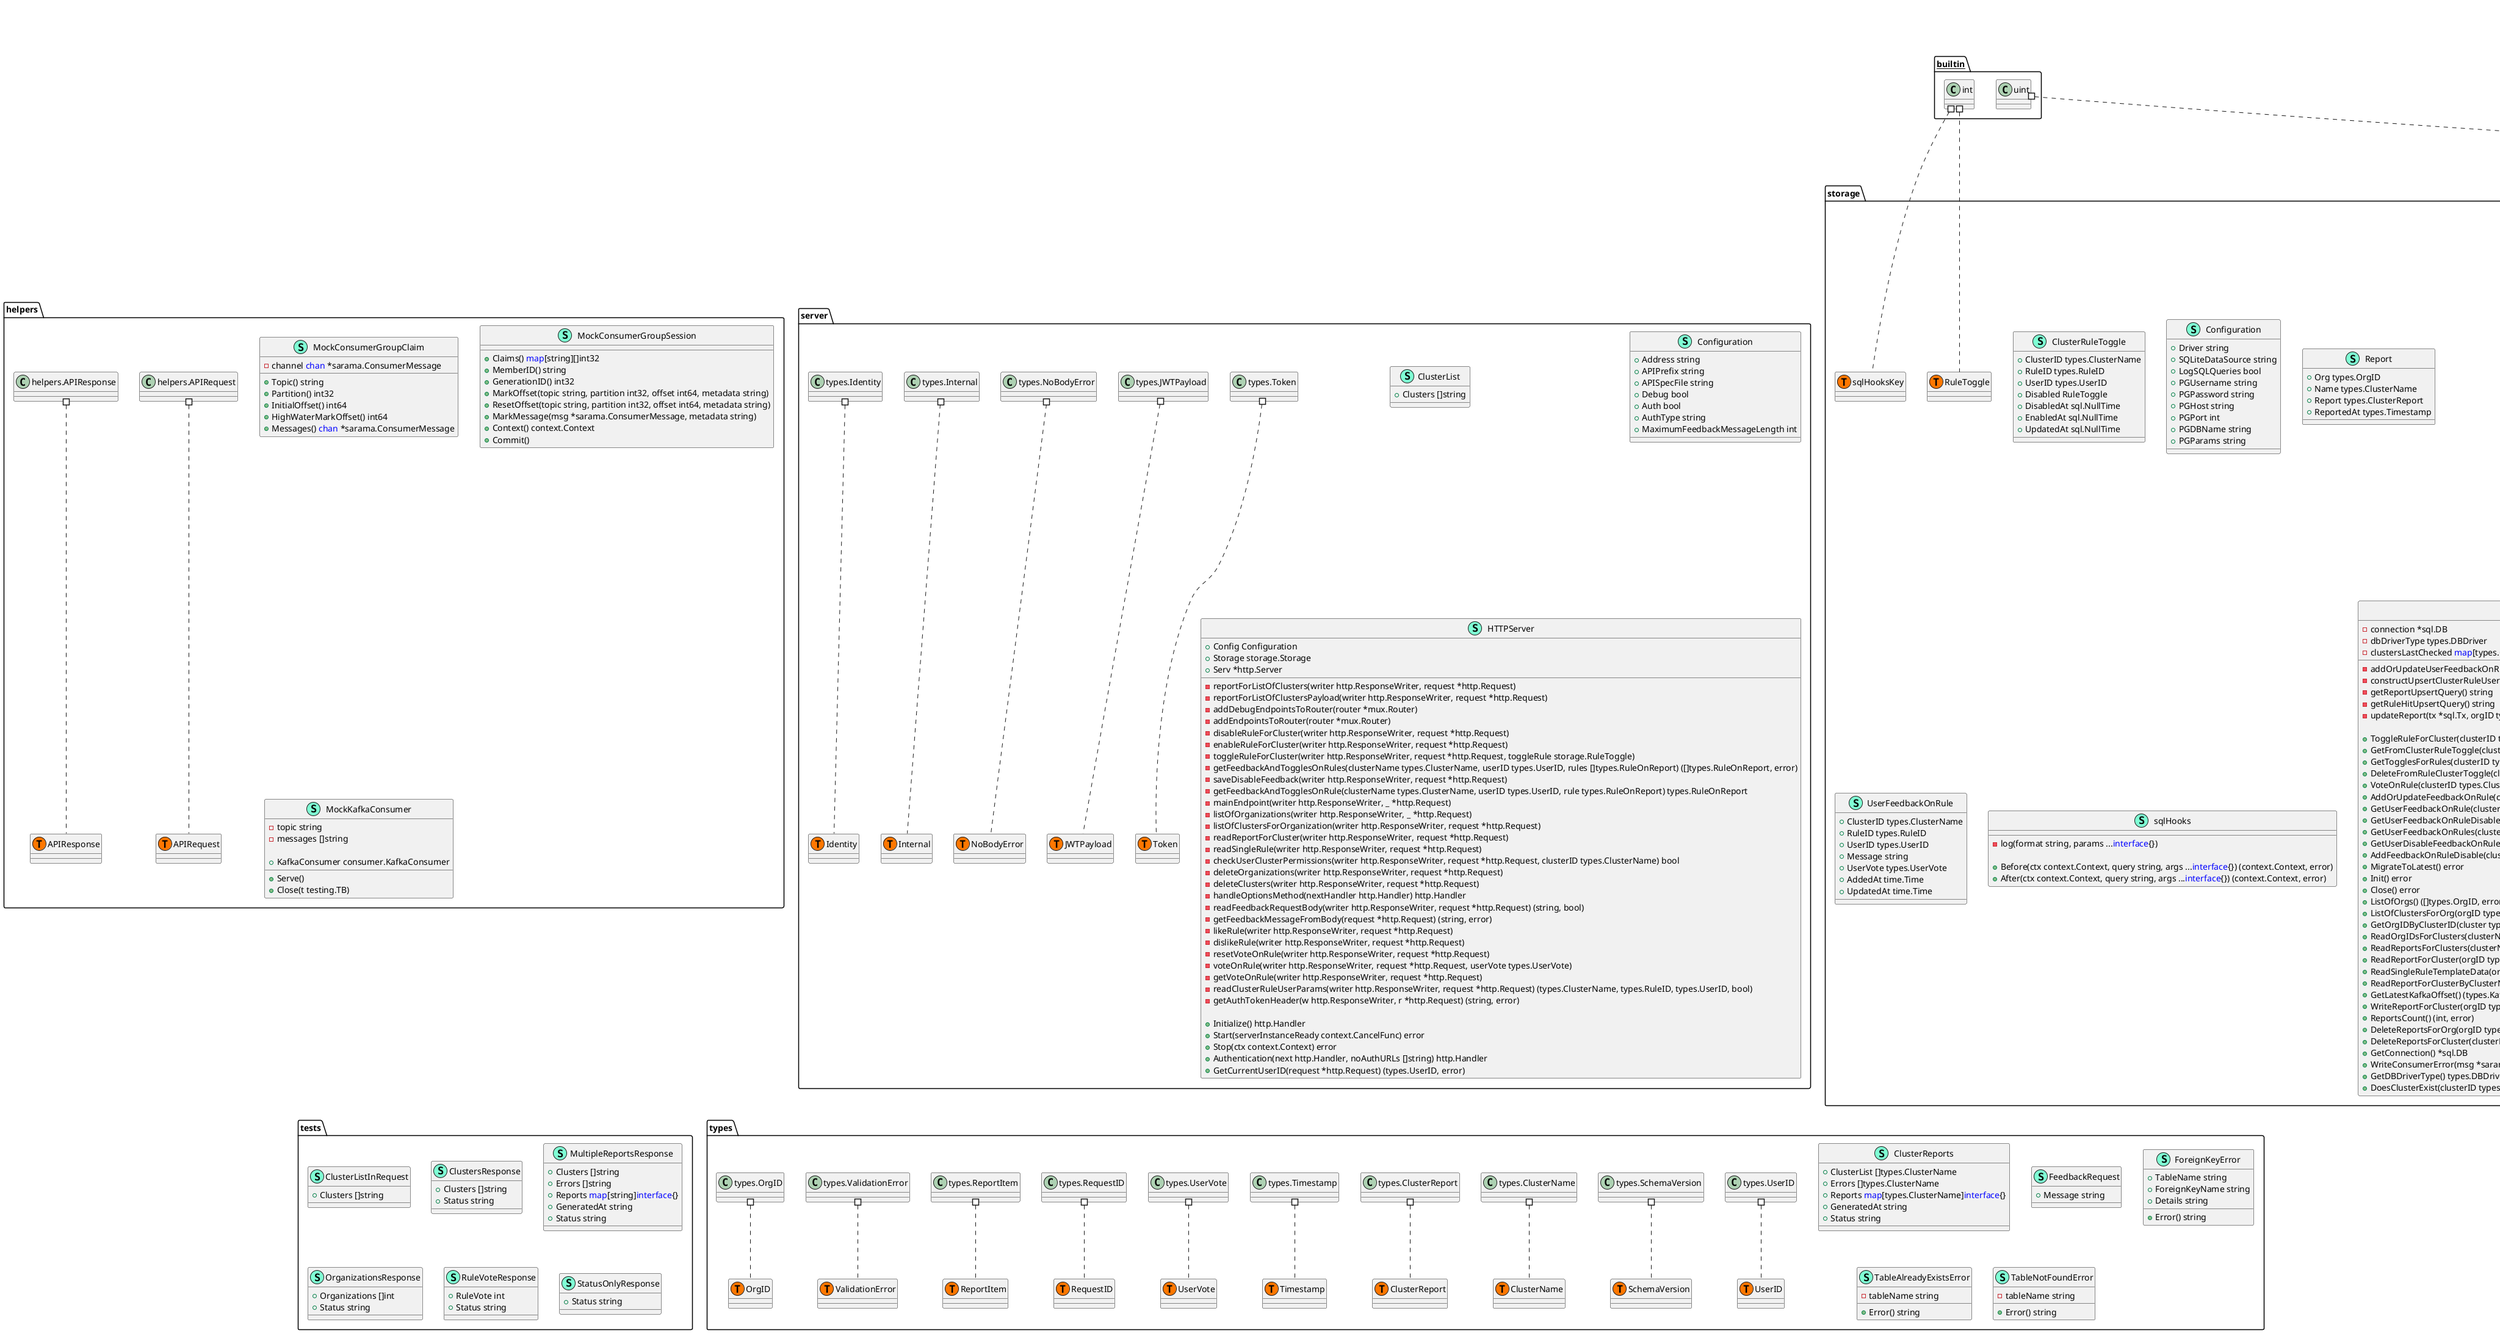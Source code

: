 @startuml
namespace broker {
    class Configuration << (S,Aquamarine) >> {
        + Address string
        + Topic string
        + Timeout time.Duration
        + PayloadTrackerTopic string
        + ServiceName string
        + Group string
        + Enabled bool
        + OrgAllowlist golang-set.Set
        + OrgAllowlistEnabled bool

    }
}


namespace conf {
    class ConfigStruct << (S,Aquamarine) >> {
        + Broker broker.Configuration
        + Server server.Configuration
        + Processing <font color=blue>struct</font>{string}
        + Storage storage.Configuration
        + Logging logger.LoggingConfiguration
        + CloudWatch logger.CloudWatchConfiguration
        + Metrics MetricsConfiguration

    }
    class MetricsConfiguration << (S,Aquamarine) >> {
        + Namespace string

    }
}


namespace consumer {
    interface Consumer  {
        + Serve() 
        + Close() error
        + ProcessMessage(msg *sarama.ConsumerMessage) (types.RequestID, error)

    }
    class KafkaConsumer << (S,Aquamarine) >> {
        - numberOfSuccessfullyConsumedMessages uint64
        - numberOfErrorsConsumingMessages uint64
        - ready <font color=blue>chan</font> bool
        - cancel context.CancelFunc
        - payloadTrackerProducer *producer.KafkaProducer

        + Configuration broker.Configuration
        + ConsumerGroup sarama.ConsumerGroup
        + Storage storage.Storage

        - updatePayloadTracker(requestID types.RequestID, timestamp time.Time, status string) 

        + Serve() 
        + Setup( sarama.ConsumerGroupSession) error
        + Cleanup( sarama.ConsumerGroupSession) error
        + ConsumeClaim(session sarama.ConsumerGroupSession, claim sarama.ConsumerGroupClaim) error
        + Close() error
        + GetNumberOfSuccessfullyConsumedMessages() uint64
        + GetNumberOfErrorsConsumingMessages() uint64
        + HandleMessage(msg *sarama.ConsumerMessage) 
        + ProcessMessage(msg *sarama.ConsumerMessage) (types.RequestID, error)

    }
    class consumer.Report << (T, #FF7700) >>  {
    }
    class incomingMessage << (S,Aquamarine) >> {
        + Organization *types.OrgID
        + ClusterName *types.ClusterName
        + Report *Report
        + LastChecked string
        + Version types.SchemaVersion
        + RequestID types.RequestID
        + ParsedHits []types.ReportItem

    }
    class "<font color=blue>map</font>[string]*json.RawMessage" as fontcolorbluemapfontstringjsonRawMessage {
        'This class was created so that we can correctly have an alias pointing to this name. Since it contains dots that can break namespaces
    }
}

"consumer.Consumer" <|-- "consumer.KafkaConsumer"
"producer.Producer" <|-- "consumer.KafkaConsumer"

namespace helpers {
    class MockConsumerGroupClaim << (S,Aquamarine) >> {
        - channel <font color=blue>chan</font> *sarama.ConsumerMessage

        + Topic() string
        + Partition() int32
        + InitialOffset() int64
        + HighWaterMarkOffset() int64
        + Messages() <font color=blue>chan</font> *sarama.ConsumerMessage

    }
    class MockConsumerGroupSession << (S,Aquamarine) >> {
        + Claims() <font color=blue>map</font>[string][]int32
        + MemberID() string
        + GenerationID() int32
        + MarkOffset(topic string, partition int32, offset int64, metadata string) 
        + ResetOffset(topic string, partition int32, offset int64, metadata string) 
        + MarkMessage(msg *sarama.ConsumerMessage, metadata string) 
        + Context() context.Context
        + Commit() 

    }
    class MockKafkaConsumer << (S,Aquamarine) >> {
        - topic string
        - messages []string

        + KafkaConsumer consumer.KafkaConsumer

        + Serve() 
        + Close(t testing.TB) 

    }
    class helpers.APIRequest << (T, #FF7700) >>  {
    }
    class helpers.APIResponse << (T, #FF7700) >>  {
    }
    class "helpers.APIRequest" as helpersAPIRequest {
        'This class was created so that we can correctly have an alias pointing to this name. Since it contains dots that can break namespaces
    }
    class "helpers.APIResponse" as helpersAPIResponse {
        'This class was created so that we can correctly have an alias pointing to this name. Since it contains dots that can break namespaces
    }
}


namespace migration {
    class Migration << (S,Aquamarine) >> {
        + StepUp Step
        + StepDown Step

    }
    class migration.Step << (T, #FF7700) >>  {
    }
    class migration.Version << (T, #FF7700) >>  {
    }
    class "<font color=blue>func</font>(*sql.Tx, types.DBDriver) error" as fontcolorbluefuncfontsqlTxtypesDBDrivererror {
        'This class was created so that we can correctly have an alias pointing to this name. Since it contains dots that can break namespaces
    }
}


namespace producer {
    class KafkaProducer << (S,Aquamarine) >> {
        + Configuration broker.Configuration
        + Producer sarama.SyncProducer

        - produceMessage(trackerMsg PayloadTrackerMessage) (int32, int64, error)

        + TrackPayload(reqID types.RequestID, timestamp time.Time, status string) error
        + Close() error

    }
    class PayloadTrackerMessage << (S,Aquamarine) >> {
        + Service string
        + RequestID string
        + Status string
        + Date string

    }
    interface Producer  {
        + Close() error

    }
}

"producer.Producer" <|-- "producer.KafkaProducer"

namespace server {
    class ClusterList << (S,Aquamarine) >> {
        + Clusters []string

    }
    class Configuration << (S,Aquamarine) >> {
        + Address string
        + APIPrefix string
        + APISpecFile string
        + Debug bool
        + Auth bool
        + AuthType string
        + MaximumFeedbackMessageLength int

    }
    class HTTPServer << (S,Aquamarine) >> {
        + Config Configuration
        + Storage storage.Storage
        + Serv *http.Server

        - reportForListOfClusters(writer http.ResponseWriter, request *http.Request) 
        - reportForListOfClustersPayload(writer http.ResponseWriter, request *http.Request) 
        - addDebugEndpointsToRouter(router *mux.Router) 
        - addEndpointsToRouter(router *mux.Router) 
        - disableRuleForCluster(writer http.ResponseWriter, request *http.Request) 
        - enableRuleForCluster(writer http.ResponseWriter, request *http.Request) 
        - toggleRuleForCluster(writer http.ResponseWriter, request *http.Request, toggleRule storage.RuleToggle) 
        - getFeedbackAndTogglesOnRules(clusterName types.ClusterName, userID types.UserID, rules []types.RuleOnReport) ([]types.RuleOnReport, error)
        - saveDisableFeedback(writer http.ResponseWriter, request *http.Request) 
        - getFeedbackAndTogglesOnRule(clusterName types.ClusterName, userID types.UserID, rule types.RuleOnReport) types.RuleOnReport
        - mainEndpoint(writer http.ResponseWriter, _ *http.Request) 
        - listOfOrganizations(writer http.ResponseWriter, _ *http.Request) 
        - listOfClustersForOrganization(writer http.ResponseWriter, request *http.Request) 
        - readReportForCluster(writer http.ResponseWriter, request *http.Request) 
        - readSingleRule(writer http.ResponseWriter, request *http.Request) 
        - checkUserClusterPermissions(writer http.ResponseWriter, request *http.Request, clusterID types.ClusterName) bool
        - deleteOrganizations(writer http.ResponseWriter, request *http.Request) 
        - deleteClusters(writer http.ResponseWriter, request *http.Request) 
        - handleOptionsMethod(nextHandler http.Handler) http.Handler
        - readFeedbackRequestBody(writer http.ResponseWriter, request *http.Request) (string, bool)
        - getFeedbackMessageFromBody(request *http.Request) (string, error)
        - likeRule(writer http.ResponseWriter, request *http.Request) 
        - dislikeRule(writer http.ResponseWriter, request *http.Request) 
        - resetVoteOnRule(writer http.ResponseWriter, request *http.Request) 
        - voteOnRule(writer http.ResponseWriter, request *http.Request, userVote types.UserVote) 
        - getVoteOnRule(writer http.ResponseWriter, request *http.Request) 
        - readClusterRuleUserParams(writer http.ResponseWriter, request *http.Request) (types.ClusterName, types.RuleID, types.UserID, bool)
        - getAuthTokenHeader(w http.ResponseWriter, r *http.Request) (string, error)

        + Initialize() http.Handler
        + Start(serverInstanceReady context.CancelFunc) error
        + Stop(ctx context.Context) error
        + Authentication(next http.Handler, noAuthURLs []string) http.Handler
        + GetCurrentUserID(request *http.Request) (types.UserID, error)

    }
    class server.Identity << (T, #FF7700) >>  {
    }
    class server.Internal << (T, #FF7700) >>  {
    }
    class server.JWTPayload << (T, #FF7700) >>  {
    }
    class server.NoBodyError << (T, #FF7700) >>  {
    }
    class server.Token << (T, #FF7700) >>  {
    }
    class "types.Token" as typesToken {
        'This class was created so that we can correctly have an alias pointing to this name. Since it contains dots that can break namespaces
    }
    class "types.JWTPayload" as typesJWTPayload {
        'This class was created so that we can correctly have an alias pointing to this name. Since it contains dots that can break namespaces
    }
    class "types.NoBodyError" as typesNoBodyError {
        'This class was created so that we can correctly have an alias pointing to this name. Since it contains dots that can break namespaces
    }
    class "types.Internal" as typesInternal {
        'This class was created so that we can correctly have an alias pointing to this name. Since it contains dots that can break namespaces
    }
    class "types.Identity" as typesIdentity {
        'This class was created so that we can correctly have an alias pointing to this name. Since it contains dots that can break namespaces
    }
}


namespace storage {
    class ClusterRuleToggle << (S,Aquamarine) >> {
        + ClusterID types.ClusterName
        + RuleID types.RuleID
        + UserID types.UserID
        + Disabled RuleToggle
        + DisabledAt sql.NullTime
        + EnabledAt sql.NullTime
        + UpdatedAt sql.NullTime

    }
    class Configuration << (S,Aquamarine) >> {
        + Driver string
        + SQLiteDataSource string
        + LogSQLQueries bool
        + PGUsername string
        + PGPassword string
        + PGHost string
        + PGPort int
        + PGDBName string
        + PGParams string

    }
    class DBStorage << (S,Aquamarine) >> {
        - connection *sql.DB
        - dbDriverType types.DBDriver
        - clustersLastChecked <font color=blue>map</font>[types.ClusterName]time.Time

        - addOrUpdateUserFeedbackOnRuleForCluster(clusterID types.ClusterName, ruleID types.RuleID, userID types.UserID, userVotePtr *types.UserVote, messagePtr *string) error
        - constructUpsertClusterRuleUserFeedback(updateVote bool, updateMessage bool) (string, error)
        - getReportUpsertQuery() string
        - getRuleHitUpsertQuery() string
        - updateReport(tx *sql.Tx, orgID types.OrgID, clusterName types.ClusterName, report types.ClusterReport, rules []types.ReportItem, lastCheckedTime time.Time, kafkaOffset types.KafkaOffset) error

        + ToggleRuleForCluster(clusterID types.ClusterName, ruleID types.RuleID, userID types.UserID, ruleToggle RuleToggle) error
        + GetFromClusterRuleToggle(clusterID types.ClusterName, ruleID types.RuleID, userID types.UserID) (*ClusterRuleToggle, error)
        + GetTogglesForRules(clusterID types.ClusterName, rulesReport []types.RuleOnReport, userID types.UserID) (<font color=blue>map</font>[types.RuleID]bool, error)
        + DeleteFromRuleClusterToggle(clusterID types.ClusterName, ruleID types.RuleID, userID types.UserID) error
        + VoteOnRule(clusterID types.ClusterName, ruleID types.RuleID, userID types.UserID, userVote types.UserVote, voteMessage string) error
        + AddOrUpdateFeedbackOnRule(clusterID types.ClusterName, ruleID types.RuleID, userID types.UserID, message string) error
        + GetUserFeedbackOnRule(clusterID types.ClusterName, ruleID types.RuleID, userID types.UserID) (*UserFeedbackOnRule, error)
        + GetUserFeedbackOnRuleDisable(clusterID types.ClusterName, ruleID types.RuleID, userID types.UserID) (*UserFeedbackOnRule, error)
        + GetUserFeedbackOnRules(clusterID types.ClusterName, rulesReport []types.RuleOnReport, userID types.UserID) (<font color=blue>map</font>[types.RuleID]types.UserVote, error)
        + GetUserDisableFeedbackOnRules(clusterID types.ClusterName, rulesReport []types.RuleOnReport, userID types.UserID) (<font color=blue>map</font>[types.RuleID]UserFeedbackOnRule, error)
        + AddFeedbackOnRuleDisable(clusterID types.ClusterName, ruleID types.RuleID, userID types.UserID, message string) error
        + MigrateToLatest() error
        + Init() error
        + Close() error
        + ListOfOrgs() ([]types.OrgID, error)
        + ListOfClustersForOrg(orgID types.OrgID) ([]types.ClusterName, error)
        + GetOrgIDByClusterID(cluster types.ClusterName) (types.OrgID, error)
        + ReadOrgIDsForClusters(clusterNames []types.ClusterName) ([]types.OrgID, error)
        + ReadReportsForClusters(clusterNames []types.ClusterName) (<font color=blue>map</font>[types.ClusterName]types.ClusterReport, error)
        + ReadReportForCluster(orgID types.OrgID, clusterName types.ClusterName) ([]types.RuleOnReport, types.Timestamp, error)
        + ReadSingleRuleTemplateData(orgID types.OrgID, clusterName types.ClusterName, ruleID types.RuleID, errorKey types.ErrorKey) (<font color=blue>interface</font>{}, error)
        + ReadReportForClusterByClusterName(clusterName types.ClusterName) ([]types.RuleOnReport, types.Timestamp, error)
        + GetLatestKafkaOffset() (types.KafkaOffset, error)
        + WriteReportForCluster(orgID types.OrgID, clusterName types.ClusterName, report types.ClusterReport, rules []types.ReportItem, lastCheckedTime time.Time, kafkaOffset types.KafkaOffset) error
        + ReportsCount() (int, error)
        + DeleteReportsForOrg(orgID types.OrgID) error
        + DeleteReportsForCluster(clusterName types.ClusterName) error
        + GetConnection() *sql.DB
        + WriteConsumerError(msg *sarama.ConsumerMessage, consumerErr error) error
        + GetDBDriverType() types.DBDriver
        + DoesClusterExist(clusterID types.ClusterName) (bool, error)

    }
    class NoopStorage << (S,Aquamarine) >> {
        + Init() error
        + Close() error
        + ListOfOrgs() ([]types.OrgID, error)
        + ListOfClustersForOrg( types.OrgID) ([]types.ClusterName, error)
        + ReadReportForCluster( types.OrgID,  types.ClusterName) ([]types.RuleOnReport, types.Timestamp, error)
        + ReadSingleRuleTemplateData( types.OrgID,  types.ClusterName,  types.RuleID,  types.ErrorKey) (<font color=blue>interface</font>{}, error)
        + ReadReportForClusterByClusterName( types.ClusterName) ([]types.RuleOnReport, types.Timestamp, error)
        + GetLatestKafkaOffset() (types.KafkaOffset, error)
        + WriteReportForCluster( types.OrgID,  types.ClusterName,  types.ClusterReport,  []types.ReportItem,  time.Time,  types.KafkaOffset) error
        + ReportsCount() (int, error)
        + VoteOnRule( types.ClusterName,  types.RuleID,  types.UserID,  types.UserVote,  string) error
        + AddOrUpdateFeedbackOnRule( types.ClusterName,  types.RuleID,  types.UserID,  string) error
        + AddFeedbackOnRuleDisable( types.ClusterName,  types.RuleID,  types.UserID,  string) error
        + GetUserFeedbackOnRuleDisable( types.ClusterName,  types.RuleID,  types.UserID) (*UserFeedbackOnRule, error)
        + GetUserFeedbackOnRule( types.ClusterName,  types.RuleID,  types.UserID) (*UserFeedbackOnRule, error)
        + DeleteReportsForOrg( types.OrgID) error
        + DeleteReportsForCluster( types.ClusterName) error
        + LoadRuleContent( content.RuleContentDirectory) error
        + GetRuleByID( types.RuleID) (*types.Rule, error)
        + GetOrgIDByClusterID( types.ClusterName) (types.OrgID, error)
        + CreateRule( types.Rule) error
        + DeleteRule( types.RuleID) error
        + CreateRuleErrorKey( types.RuleErrorKey) error
        + DeleteRuleErrorKey( types.RuleID,  types.ErrorKey) error
        + WriteConsumerError( *sarama.ConsumerMessage,  error) error
        + ToggleRuleForCluster( types.ClusterName,  types.RuleID,  types.UserID,  RuleToggle) error
        + DeleteFromRuleClusterToggle( types.ClusterName,  types.RuleID,  types.UserID) error
        + GetFromClusterRuleToggle( types.ClusterName,  types.RuleID,  types.UserID) (*ClusterRuleToggle, error)
        + GetTogglesForRules( types.ClusterName,  []types.RuleOnReport,  types.UserID) (<font color=blue>map</font>[types.RuleID]bool, error)
        + GetUserFeedbackOnRules( types.ClusterName,  []types.RuleOnReport,  types.UserID) (<font color=blue>map</font>[types.RuleID]types.UserVote, error)
        + GetRuleWithContent( types.RuleID,  types.ErrorKey) (*types.RuleWithContent, error)
        + GetUserDisableFeedbackOnRules( types.ClusterName,  []types.RuleOnReport,  types.UserID) (<font color=blue>map</font>[types.RuleID]UserFeedbackOnRule, error)
        + DoesClusterExist( types.ClusterName) (bool, error)
        + ReadOrgIDsForClusters(clusterNames []types.ClusterName) ([]types.OrgID, error)
        + ReadReportsForClusters(clusterNames []types.ClusterName) (<font color=blue>map</font>[types.ClusterName]types.ClusterReport, error)

    }
    class Report << (S,Aquamarine) >> {
        + Org types.OrgID
        + Name types.ClusterName
        + Report types.ClusterReport
        + ReportedAt types.Timestamp

    }
    interface Storage  {
        + Init() error
        + Close() error
        + ListOfOrgs() ([]types.OrgID, error)
        + ListOfClustersForOrg(orgID types.OrgID) ([]types.ClusterName, error)
        + ReadReportForCluster(orgID types.OrgID, clusterName types.ClusterName) ([]types.RuleOnReport, types.Timestamp, error)
        + ReadReportsForClusters(clusterNames []types.ClusterName) (<font color=blue>map</font>[types.ClusterName]types.ClusterReport, error)
        + ReadOrgIDsForClusters(clusterNames []types.ClusterName) ([]types.OrgID, error)
        + ReadSingleRuleTemplateData(orgID types.OrgID, clusterName types.ClusterName, ruleID types.RuleID, errorKey types.ErrorKey) (<font color=blue>interface</font>{}, error)
        + ReadReportForClusterByClusterName(clusterName types.ClusterName) ([]types.RuleOnReport, types.Timestamp, error)
        + GetLatestKafkaOffset() (types.KafkaOffset, error)
        + WriteReportForCluster(orgID types.OrgID, clusterName types.ClusterName, report types.ClusterReport, rules []types.ReportItem, collectedAtTime time.Time, kafkaOffset types.KafkaOffset) error
        + ReportsCount() (int, error)
        + VoteOnRule(clusterID types.ClusterName, ruleID types.RuleID, userID types.UserID, userVote types.UserVote, voteMessage string) error
        + AddOrUpdateFeedbackOnRule(clusterID types.ClusterName, ruleID types.RuleID, userID types.UserID, message string) error
        + AddFeedbackOnRuleDisable(clusterID types.ClusterName, ruleID types.RuleID, userID types.UserID, message string) error
        + GetUserFeedbackOnRule(clusterID types.ClusterName, ruleID types.RuleID, userID types.UserID) (*UserFeedbackOnRule, error)
        + GetUserFeedbackOnRuleDisable(clusterID types.ClusterName, ruleID types.RuleID, userID types.UserID) (*UserFeedbackOnRule, error)
        + DeleteReportsForOrg(orgID types.OrgID) error
        + DeleteReportsForCluster(clusterName types.ClusterName) error
        + ToggleRuleForCluster(clusterID types.ClusterName, ruleID types.RuleID, userID types.UserID, ruleToggle RuleToggle) error
        + GetFromClusterRuleToggle( types.ClusterName,  types.RuleID,  types.UserID) (*ClusterRuleToggle, error)
        + GetTogglesForRules( types.ClusterName,  []types.RuleOnReport,  types.UserID) (<font color=blue>map</font>[types.RuleID]bool, error)
        + DeleteFromRuleClusterToggle(clusterID types.ClusterName, ruleID types.RuleID, userID types.UserID) error
        + GetOrgIDByClusterID(cluster types.ClusterName) (types.OrgID, error)
        + WriteConsumerError(msg *sarama.ConsumerMessage, consumerErr error) error
        + GetUserFeedbackOnRules(clusterID types.ClusterName, rulesReport []types.RuleOnReport, userID types.UserID) (<font color=blue>map</font>[types.RuleID]types.UserVote, error)
        + GetUserDisableFeedbackOnRules(clusterID types.ClusterName, rulesReport []types.RuleOnReport, userID types.UserID) (<font color=blue>map</font>[types.RuleID]UserFeedbackOnRule, error)
        + DoesClusterExist(clusterID types.ClusterName) (bool, error)

    }
    class UserFeedbackOnRule << (S,Aquamarine) >> {
        + ClusterID types.ClusterName
        + RuleID types.RuleID
        + UserID types.UserID
        + Message string
        + UserVote types.UserVote
        + AddedAt time.Time
        + UpdatedAt time.Time

    }
    class sqlHooks << (S,Aquamarine) >> {
        - log(format string, params ...<font color=blue>interface</font>{}) 

        + Before(ctx context.Context, query string, args ...<font color=blue>interface</font>{}) (context.Context, error)
        + After(ctx context.Context, query string, args ...<font color=blue>interface</font>{}) (context.Context, error)

    }
    class storage.RuleToggle << (T, #FF7700) >>  {
    }
    class storage.sqlHooksKey << (T, #FF7700) >>  {
    }
}

"producer.Producer" <|-- "storage.DBStorage"
"storage.Storage" <|-- "storage.DBStorage"
"producer.Producer" <|-- "storage.NoopStorage"
"storage.Storage" <|-- "storage.NoopStorage"

namespace tests {
    class ClusterListInRequest << (S,Aquamarine) >> {
        + Clusters []string

    }
    class ClustersResponse << (S,Aquamarine) >> {
        + Clusters []string
        + Status string

    }
    class MultipleReportsResponse << (S,Aquamarine) >> {
        + Clusters []string
        + Errors []string
        + Reports <font color=blue>map</font>[string]<font color=blue>interface</font>{}
        + GeneratedAt string
        + Status string

    }
    class OrganizationsResponse << (S,Aquamarine) >> {
        + Organizations []int
        + Status string

    }
    class RuleVoteResponse << (S,Aquamarine) >> {
        + RuleVote int
        + Status string

    }
    class StatusOnlyResponse << (S,Aquamarine) >> {
        + Status string

    }
}


namespace types {
    class ClusterReports << (S,Aquamarine) >> {
        + ClusterList []types.ClusterName
        + Errors []types.ClusterName
        + Reports <font color=blue>map</font>[types.ClusterName]<font color=blue>interface</font>{}
        + GeneratedAt string
        + Status string

    }
    class FeedbackRequest << (S,Aquamarine) >> {
        + Message string

    }
    class ForeignKeyError << (S,Aquamarine) >> {
        + TableName string
        + ForeignKeyName string
        + Details string

        + Error() string

    }
    class TableAlreadyExistsError << (S,Aquamarine) >> {
        - tableName string

        + Error() string

    }
    class TableNotFoundError << (S,Aquamarine) >> {
        - tableName string

        + Error() string

    }
    class types.ClusterName << (T, #FF7700) >>  {
    }
    class types.ClusterReport << (T, #FF7700) >>  {
    }
    class types.OrgID << (T, #FF7700) >>  {
    }
    class types.ReportItem << (T, #FF7700) >>  {
    }
    class types.RequestID << (T, #FF7700) >>  {
    }
    class types.SchemaVersion << (T, #FF7700) >>  {
    }
    class types.Timestamp << (T, #FF7700) >>  {
    }
    class types.UserID << (T, #FF7700) >>  {
    }
    class types.UserVote << (T, #FF7700) >>  {
    }
    class types.ValidationError << (T, #FF7700) >>  {
    }
    class "types.UserID" as typesUserID {
        'This class was created so that we can correctly have an alias pointing to this name. Since it contains dots that can break namespaces
    }
    class "types.SchemaVersion" as typesSchemaVersion {
        'This class was created so that we can correctly have an alias pointing to this name. Since it contains dots that can break namespaces
    }
    class "types.ClusterName" as typesClusterName {
        'This class was created so that we can correctly have an alias pointing to this name. Since it contains dots that can break namespaces
    }
    class "types.ClusterReport" as typesClusterReport {
        'This class was created so that we can correctly have an alias pointing to this name. Since it contains dots that can break namespaces
    }
    class "types.Timestamp" as typesTimestamp {
        'This class was created so that we can correctly have an alias pointing to this name. Since it contains dots that can break namespaces
    }
    class "types.UserVote" as typesUserVote {
        'This class was created so that we can correctly have an alias pointing to this name. Since it contains dots that can break namespaces
    }
    class "types.RequestID" as typesRequestID {
        'This class was created so that we can correctly have an alias pointing to this name. Since it contains dots that can break namespaces
    }
    class "types.ReportItem" as typesReportItem {
        'This class was created so that we can correctly have an alias pointing to this name. Since it contains dots that can break namespaces
    }
    class "types.ValidationError" as typesValidationError {
        'This class was created so that we can correctly have an alias pointing to this name. Since it contains dots that can break namespaces
    }
    class "types.OrgID" as typesOrgID {
        'This class was created so that we can correctly have an alias pointing to this name. Since it contains dots that can break namespaces
    }
}


"__builtin__.int" #.. "storage.RuleToggle"
"__builtin__.int" #.. "storage.sqlHooksKey"
"__builtin__.uint" #.. "migration.Version"
"consumer.fontcolorbluemapfontstringjsonRawMessage" #.. "consumer.Report"
"helpers.helpersAPIRequest" #.. "helpers.APIRequest"
"helpers.helpersAPIResponse" #.. "helpers.APIResponse"
"migration.fontcolorbluefuncfontsqlTxtypesDBDrivererror" #.. "migration.Step"
"server.typesIdentity" #.. "server.Identity"
"server.typesInternal" #.. "server.Internal"
"server.typesJWTPayload" #.. "server.JWTPayload"
"server.typesNoBodyError" #.. "server.NoBodyError"
"server.typesToken" #.. "server.Token"
"types.typesClusterName" #.. "types.ClusterName"
"types.typesClusterReport" #.. "types.ClusterReport"
"types.typesOrgID" #.. "types.OrgID"
"types.typesReportItem" #.. "types.ReportItem"
"types.typesRequestID" #.. "types.RequestID"
"types.typesSchemaVersion" #.. "types.SchemaVersion"
"types.typesTimestamp" #.. "types.Timestamp"
"types.typesUserID" #.. "types.UserID"
"types.typesUserVote" #.. "types.UserVote"
"types.typesValidationError" #.. "types.ValidationError"
@enduml
